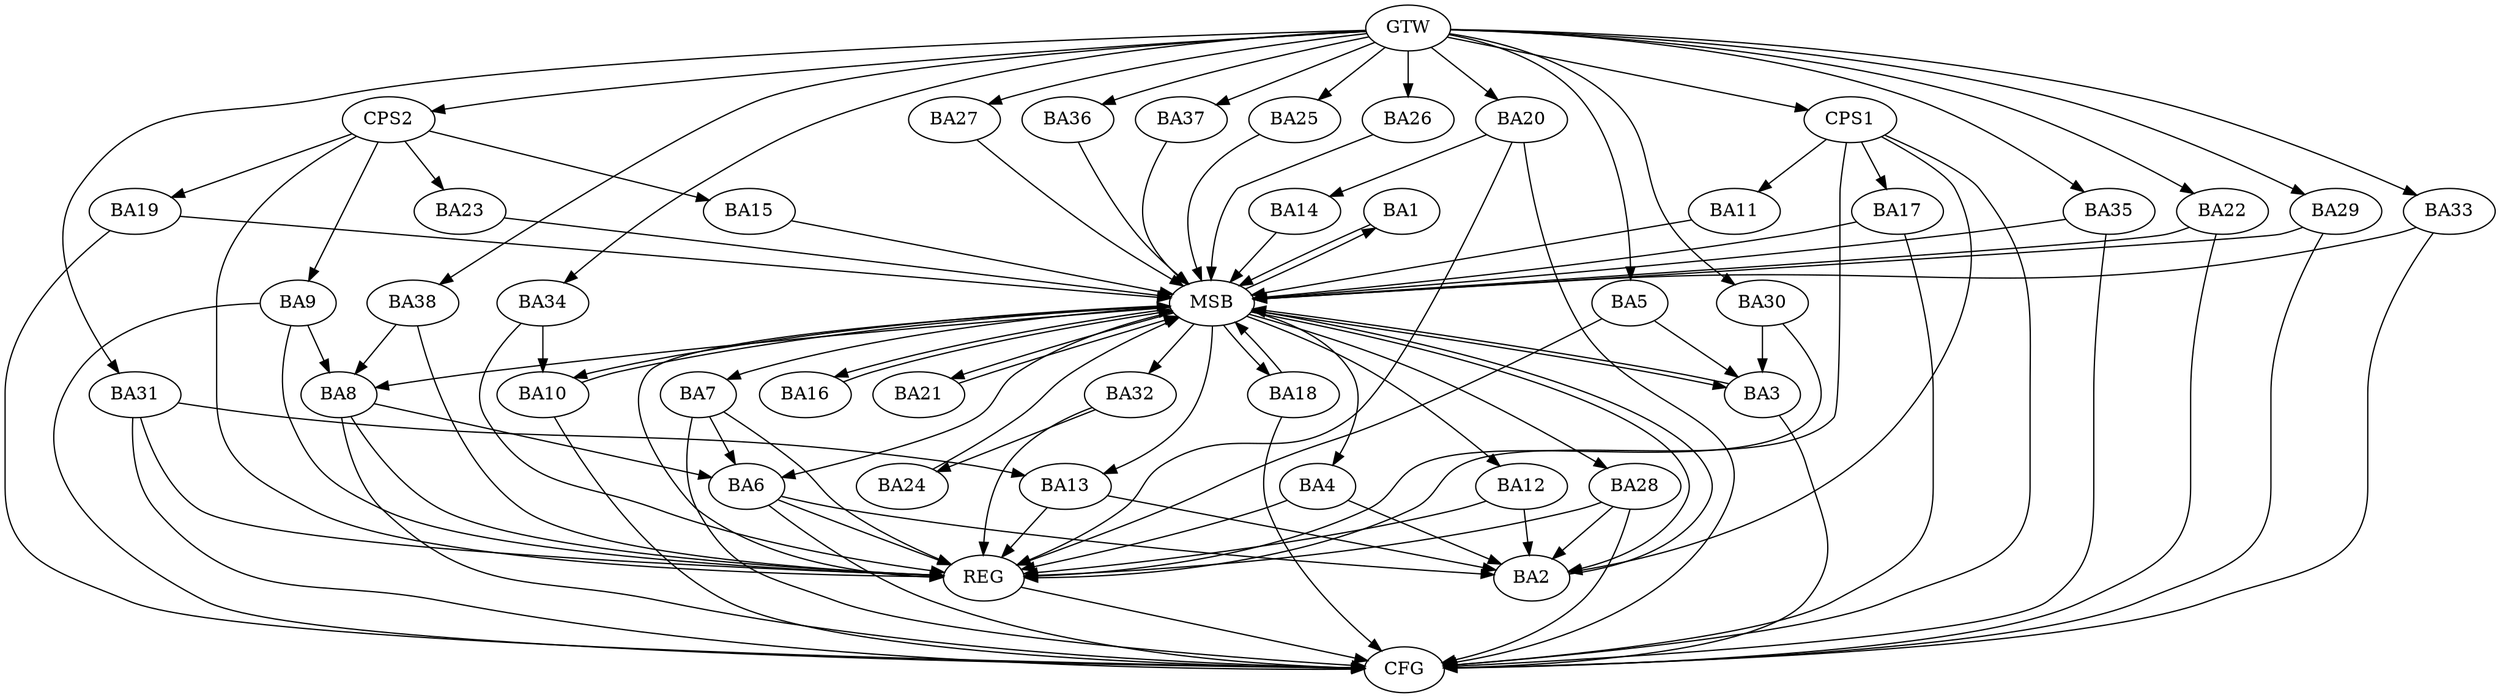 strict digraph G {
  BA1 [ label="BA1" ];
  BA2 [ label="BA2" ];
  BA3 [ label="BA3" ];
  BA4 [ label="BA4" ];
  BA5 [ label="BA5" ];
  BA6 [ label="BA6" ];
  BA7 [ label="BA7" ];
  BA8 [ label="BA8" ];
  BA9 [ label="BA9" ];
  BA10 [ label="BA10" ];
  BA11 [ label="BA11" ];
  BA12 [ label="BA12" ];
  BA13 [ label="BA13" ];
  BA14 [ label="BA14" ];
  BA15 [ label="BA15" ];
  BA16 [ label="BA16" ];
  BA17 [ label="BA17" ];
  BA18 [ label="BA18" ];
  BA19 [ label="BA19" ];
  BA20 [ label="BA20" ];
  BA21 [ label="BA21" ];
  BA22 [ label="BA22" ];
  BA23 [ label="BA23" ];
  BA24 [ label="BA24" ];
  BA25 [ label="BA25" ];
  BA26 [ label="BA26" ];
  BA27 [ label="BA27" ];
  BA28 [ label="BA28" ];
  BA29 [ label="BA29" ];
  BA30 [ label="BA30" ];
  BA31 [ label="BA31" ];
  BA32 [ label="BA32" ];
  BA33 [ label="BA33" ];
  BA34 [ label="BA34" ];
  BA35 [ label="BA35" ];
  BA36 [ label="BA36" ];
  BA37 [ label="BA37" ];
  BA38 [ label="BA38" ];
  CPS1 [ label="CPS1" ];
  CPS2 [ label="CPS2" ];
  GTW [ label="GTW" ];
  REG [ label="REG" ];
  MSB [ label="MSB" ];
  CFG [ label="CFG" ];
  BA4 -> BA2;
  BA5 -> BA3;
  BA6 -> BA2;
  BA7 -> BA6;
  BA8 -> BA6;
  BA9 -> BA8;
  BA12 -> BA2;
  BA13 -> BA2;
  BA20 -> BA14;
  BA28 -> BA2;
  BA30 -> BA3;
  BA31 -> BA13;
  BA32 -> BA24;
  BA34 -> BA10;
  BA38 -> BA8;
  CPS1 -> BA11;
  CPS1 -> BA2;
  CPS1 -> BA17;
  CPS2 -> BA9;
  CPS2 -> BA15;
  CPS2 -> BA23;
  CPS2 -> BA19;
  GTW -> BA5;
  GTW -> BA20;
  GTW -> BA22;
  GTW -> BA25;
  GTW -> BA26;
  GTW -> BA27;
  GTW -> BA29;
  GTW -> BA30;
  GTW -> BA31;
  GTW -> BA33;
  GTW -> BA34;
  GTW -> BA35;
  GTW -> BA36;
  GTW -> BA37;
  GTW -> BA38;
  GTW -> CPS1;
  GTW -> CPS2;
  BA4 -> REG;
  BA5 -> REG;
  BA6 -> REG;
  BA7 -> REG;
  BA8 -> REG;
  BA9 -> REG;
  BA12 -> REG;
  BA13 -> REG;
  BA20 -> REG;
  BA28 -> REG;
  BA30 -> REG;
  BA31 -> REG;
  BA32 -> REG;
  BA34 -> REG;
  BA38 -> REG;
  CPS1 -> REG;
  CPS2 -> REG;
  BA1 -> MSB;
  MSB -> BA2;
  MSB -> REG;
  BA2 -> MSB;
  MSB -> BA1;
  BA3 -> MSB;
  BA10 -> MSB;
  MSB -> BA6;
  BA11 -> MSB;
  BA14 -> MSB;
  MSB -> BA7;
  BA15 -> MSB;
  MSB -> BA10;
  BA16 -> MSB;
  MSB -> BA12;
  BA17 -> MSB;
  MSB -> BA8;
  BA18 -> MSB;
  MSB -> BA13;
  BA19 -> MSB;
  MSB -> BA18;
  BA21 -> MSB;
  MSB -> BA3;
  BA22 -> MSB;
  BA23 -> MSB;
  BA24 -> MSB;
  MSB -> BA21;
  BA25 -> MSB;
  BA26 -> MSB;
  BA27 -> MSB;
  BA29 -> MSB;
  MSB -> BA16;
  BA33 -> MSB;
  MSB -> BA28;
  BA35 -> MSB;
  BA36 -> MSB;
  MSB -> BA4;
  BA37 -> MSB;
  MSB -> BA32;
  BA6 -> CFG;
  BA18 -> CFG;
  BA29 -> CFG;
  BA31 -> CFG;
  BA35 -> CFG;
  BA7 -> CFG;
  CPS1 -> CFG;
  BA22 -> CFG;
  BA33 -> CFG;
  BA10 -> CFG;
  BA8 -> CFG;
  BA9 -> CFG;
  BA17 -> CFG;
  BA28 -> CFG;
  BA19 -> CFG;
  BA20 -> CFG;
  BA3 -> CFG;
  REG -> CFG;
}
